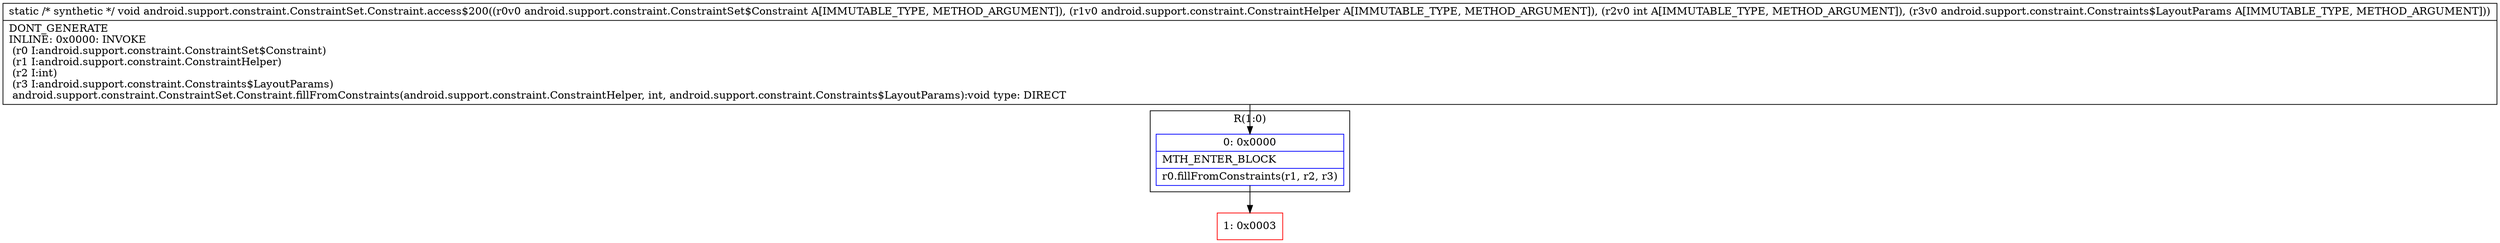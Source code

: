 digraph "CFG forandroid.support.constraint.ConstraintSet.Constraint.access$200(Landroid\/support\/constraint\/ConstraintSet$Constraint;Landroid\/support\/constraint\/ConstraintHelper;ILandroid\/support\/constraint\/Constraints$LayoutParams;)V" {
subgraph cluster_Region_916560795 {
label = "R(1:0)";
node [shape=record,color=blue];
Node_0 [shape=record,label="{0\:\ 0x0000|MTH_ENTER_BLOCK\l|r0.fillFromConstraints(r1, r2, r3)\l}"];
}
Node_1 [shape=record,color=red,label="{1\:\ 0x0003}"];
MethodNode[shape=record,label="{static \/* synthetic *\/ void android.support.constraint.ConstraintSet.Constraint.access$200((r0v0 android.support.constraint.ConstraintSet$Constraint A[IMMUTABLE_TYPE, METHOD_ARGUMENT]), (r1v0 android.support.constraint.ConstraintHelper A[IMMUTABLE_TYPE, METHOD_ARGUMENT]), (r2v0 int A[IMMUTABLE_TYPE, METHOD_ARGUMENT]), (r3v0 android.support.constraint.Constraints$LayoutParams A[IMMUTABLE_TYPE, METHOD_ARGUMENT]))  | DONT_GENERATE\lINLINE: 0x0000: INVOKE  \l  (r0 I:android.support.constraint.ConstraintSet$Constraint)\l  (r1 I:android.support.constraint.ConstraintHelper)\l  (r2 I:int)\l  (r3 I:android.support.constraint.Constraints$LayoutParams)\l android.support.constraint.ConstraintSet.Constraint.fillFromConstraints(android.support.constraint.ConstraintHelper, int, android.support.constraint.Constraints$LayoutParams):void type: DIRECT\l}"];
MethodNode -> Node_0;
Node_0 -> Node_1;
}

